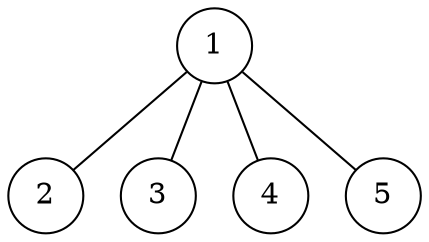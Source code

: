 graph g {
    node[shape=circle fixedsize=true style=filled fillcolor=white colorscheme=accent8 ];
    1--2;
1--3;
1--4;
1--5;

}

